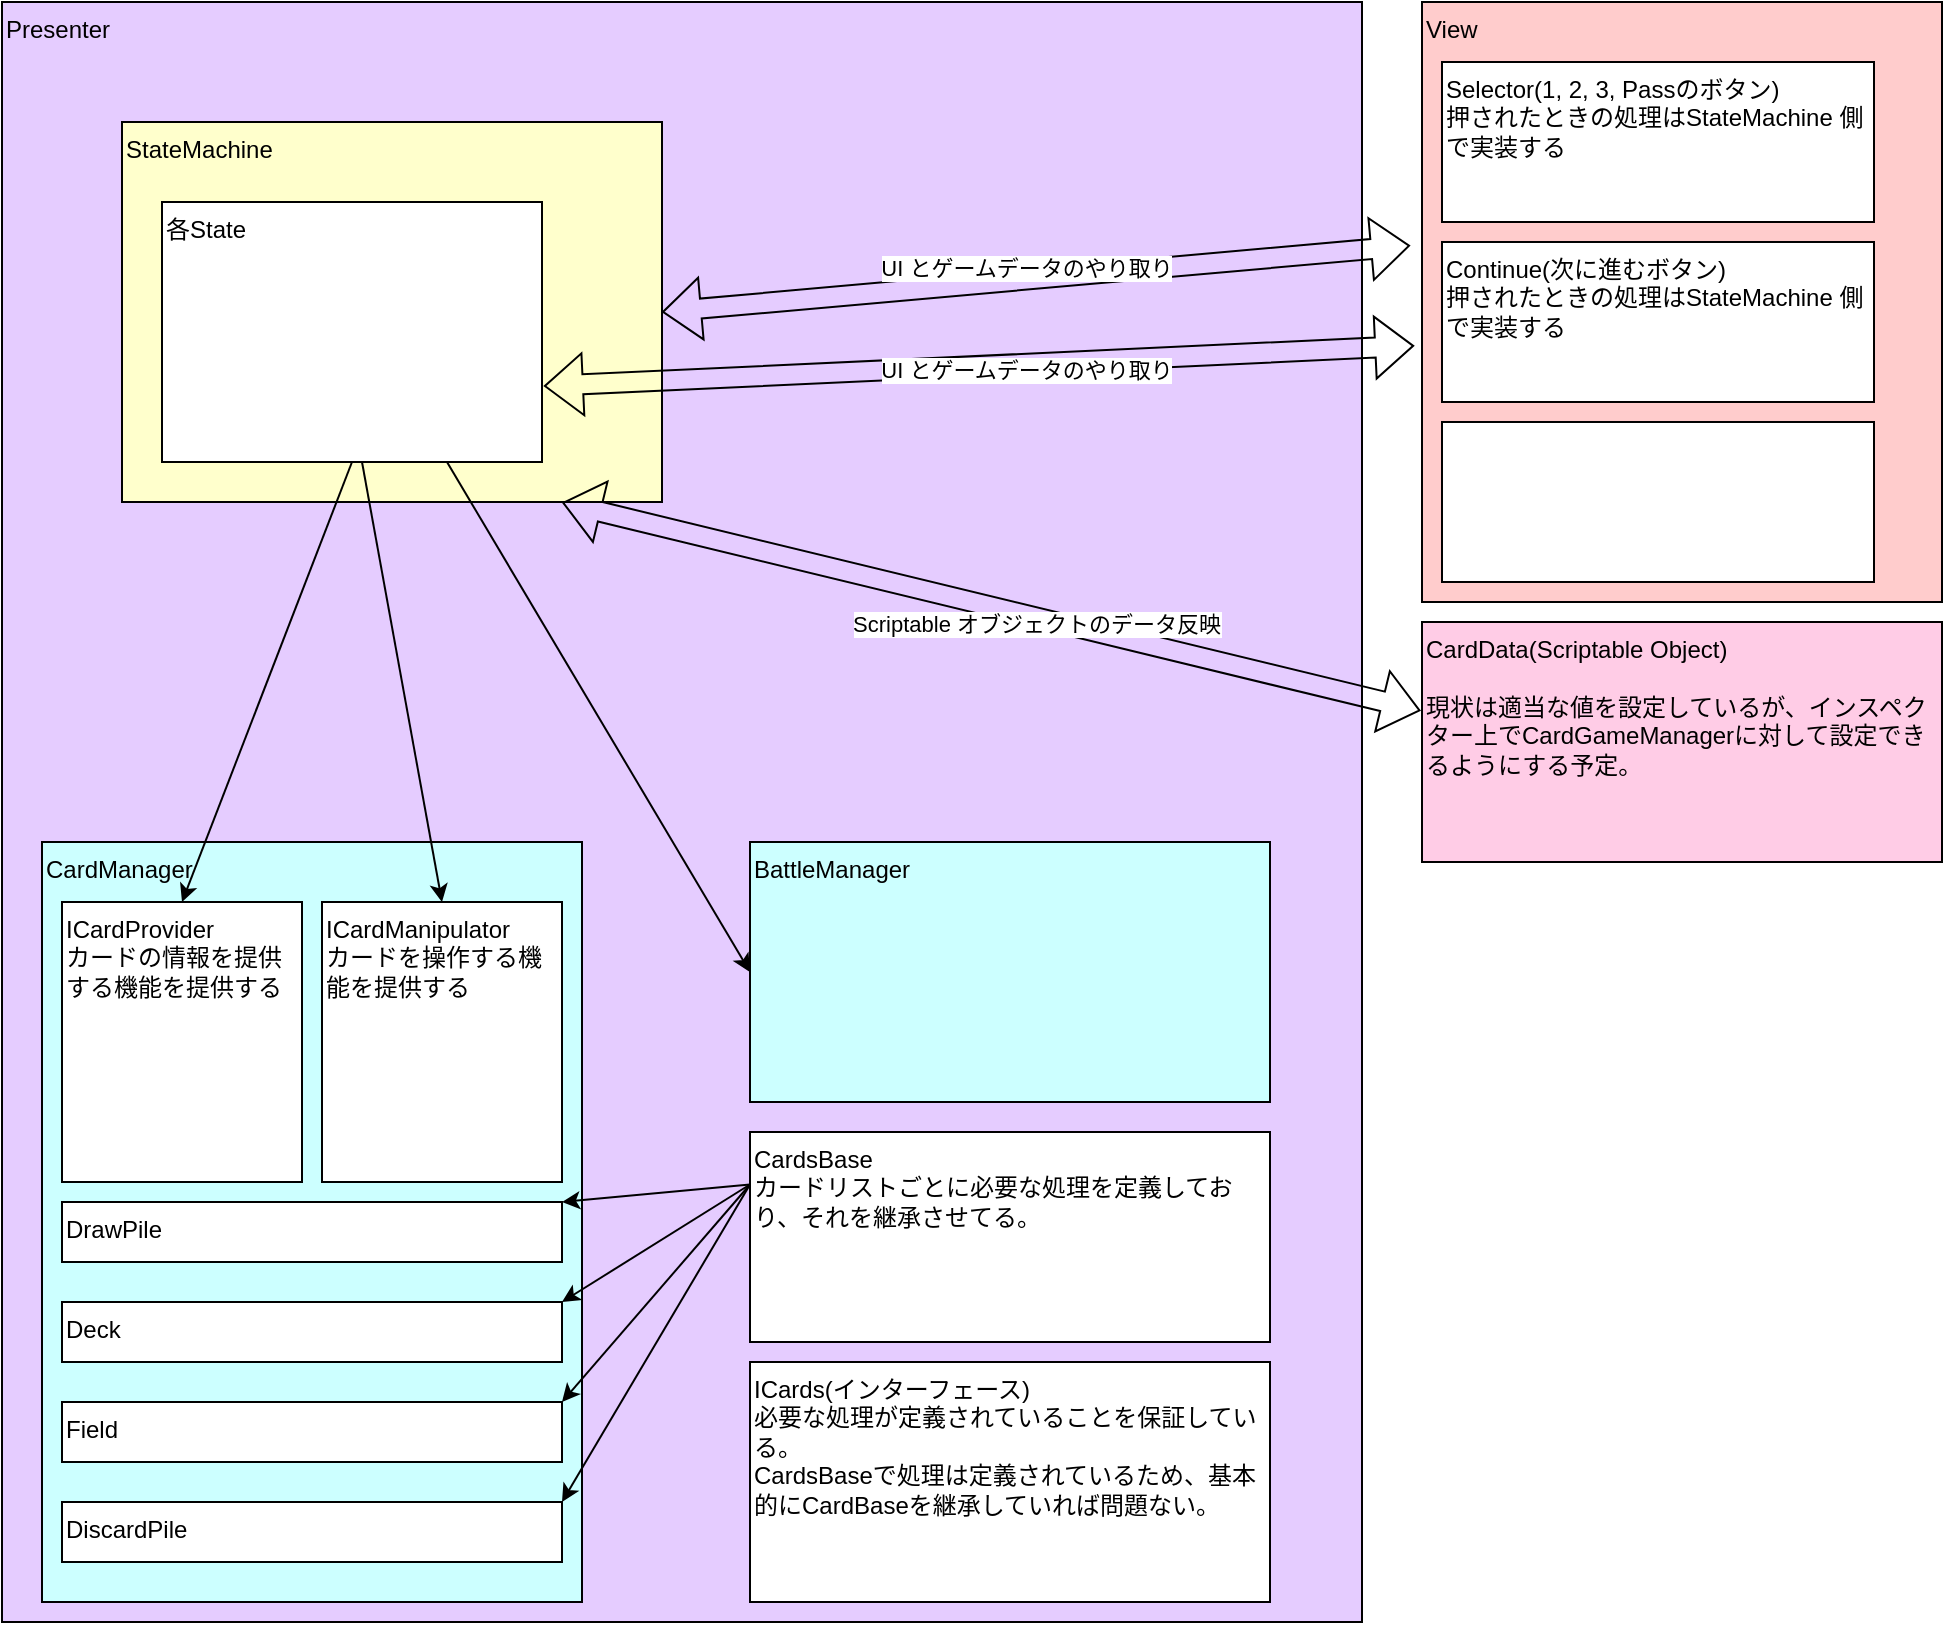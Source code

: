 <mxfile version="27.0.3">
  <diagram name="ページ1" id="ZPgmJF8vVga--MkWZdOu">
    <mxGraphModel dx="1959" dy="884" grid="1" gridSize="10" guides="1" tooltips="1" connect="1" arrows="1" fold="1" page="1" pageScale="1" pageWidth="827" pageHeight="1169" math="0" shadow="0">
      <root>
        <mxCell id="0" />
        <mxCell id="1" parent="0" />
        <mxCell id="Czp6lD5ZuoxzQtUtrd-K-1" value="Presenter" style="rounded=0;whiteSpace=wrap;html=1;align=left;verticalAlign=top;fillColor=#E5CCFF;" parent="1" vertex="1">
          <mxGeometry x="40" y="170" width="680" height="810" as="geometry" />
        </mxCell>
        <mxCell id="Czp6lD5ZuoxzQtUtrd-K-18" value="&lt;div&gt;CardData(Scriptable Object)&lt;/div&gt;&lt;div&gt;&lt;br&gt;&lt;/div&gt;現状は適当な値を設定しているが、インスペクター上でCardGameManagerに対して設定できるようにする予定。" style="rounded=0;whiteSpace=wrap;html=1;align=left;verticalAlign=top;fillColor=#FFCCE6;" parent="1" vertex="1">
          <mxGeometry x="750" y="480" width="260" height="120" as="geometry" />
        </mxCell>
        <mxCell id="Czp6lD5ZuoxzQtUtrd-K-21" value="&lt;div&gt;CardsBase&lt;/div&gt;&lt;div&gt;カードリストごとに必要な処理を定義しており、それを継承させてる。&lt;/div&gt;" style="rounded=0;whiteSpace=wrap;html=1;align=left;verticalAlign=top;" parent="1" vertex="1">
          <mxGeometry x="414" y="735" width="260" height="105" as="geometry" />
        </mxCell>
        <mxCell id="Czp6lD5ZuoxzQtUtrd-K-23" value="ICards(インターフェース)&lt;br&gt;&lt;div&gt;必要な処理が定義されていることを保証している。&lt;/div&gt;&lt;div&gt;&lt;div&gt;CardsBaseで処理は定義されているため、基本的にCardBaseを継承していれば問題ない。&lt;/div&gt;&lt;/div&gt;" style="rounded=0;whiteSpace=wrap;html=1;align=left;verticalAlign=top;" parent="1" vertex="1">
          <mxGeometry x="414" y="850" width="260" height="120" as="geometry" />
        </mxCell>
        <mxCell id="Czp6lD5ZuoxzQtUtrd-K-37" value="BattleManager" style="rounded=0;whiteSpace=wrap;html=1;align=left;verticalAlign=top;fillColor=#CCFFFF;" parent="1" vertex="1">
          <mxGeometry x="414" y="590" width="260" height="130" as="geometry" />
        </mxCell>
        <mxCell id="Czp6lD5ZuoxzQtUtrd-K-40" value="" style="group;fillColor=#CCFFFF;" parent="1" vertex="1" connectable="0">
          <mxGeometry x="60" y="590" width="270" height="380" as="geometry" />
        </mxCell>
        <mxCell id="Czp6lD5ZuoxzQtUtrd-K-5" value="CardManager" style="rounded=0;whiteSpace=wrap;html=1;align=left;verticalAlign=top;fillColor=#CCFFFF;" parent="Czp6lD5ZuoxzQtUtrd-K-40" vertex="1">
          <mxGeometry width="270" height="380" as="geometry" />
        </mxCell>
        <mxCell id="Czp6lD5ZuoxzQtUtrd-K-8" value="&lt;div&gt;ICardProvider&lt;/div&gt;&lt;div&gt;カードの情報を提供する機能を提供する&lt;/div&gt;" style="rounded=0;whiteSpace=wrap;html=1;align=left;verticalAlign=top;" parent="Czp6lD5ZuoxzQtUtrd-K-40" vertex="1">
          <mxGeometry x="10" y="30" width="120" height="140" as="geometry" />
        </mxCell>
        <mxCell id="Czp6lD5ZuoxzQtUtrd-K-9" value="&lt;div&gt;ICardManipulator&lt;/div&gt;&lt;div&gt;カードを操作する機能を提供する&lt;/div&gt;" style="rounded=0;whiteSpace=wrap;html=1;align=left;verticalAlign=top;" parent="Czp6lD5ZuoxzQtUtrd-K-40" vertex="1">
          <mxGeometry x="140" y="30" width="120" height="140" as="geometry" />
        </mxCell>
        <mxCell id="Czp6lD5ZuoxzQtUtrd-K-14" value="Deck" style="rounded=0;whiteSpace=wrap;html=1;align=left;verticalAlign=top;" parent="Czp6lD5ZuoxzQtUtrd-K-40" vertex="1">
          <mxGeometry x="10" y="230" width="250" height="30" as="geometry" />
        </mxCell>
        <mxCell id="Czp6lD5ZuoxzQtUtrd-K-15" value="DiscardPile" style="rounded=0;whiteSpace=wrap;html=1;align=left;verticalAlign=top;" parent="Czp6lD5ZuoxzQtUtrd-K-40" vertex="1">
          <mxGeometry x="10" y="330" width="250" height="30" as="geometry" />
        </mxCell>
        <mxCell id="Czp6lD5ZuoxzQtUtrd-K-16" value="DrawPile" style="rounded=0;whiteSpace=wrap;html=1;align=left;verticalAlign=top;" parent="Czp6lD5ZuoxzQtUtrd-K-40" vertex="1">
          <mxGeometry x="10" y="180" width="250" height="30" as="geometry" />
        </mxCell>
        <mxCell id="Czp6lD5ZuoxzQtUtrd-K-17" value="Field" style="rounded=0;whiteSpace=wrap;html=1;align=left;verticalAlign=top;" parent="Czp6lD5ZuoxzQtUtrd-K-40" vertex="1">
          <mxGeometry x="10" y="280" width="250" height="30" as="geometry" />
        </mxCell>
        <mxCell id="Czp6lD5ZuoxzQtUtrd-K-41" value="" style="group;fillColor=#CCFFCC;" parent="1" vertex="1" connectable="0">
          <mxGeometry x="100" y="230" width="270" height="190" as="geometry" />
        </mxCell>
        <mxCell id="Czp6lD5ZuoxzQtUtrd-K-4" value="StateMachine" style="rounded=0;whiteSpace=wrap;html=1;align=left;verticalAlign=top;fillColor=#FFFFCC;" parent="Czp6lD5ZuoxzQtUtrd-K-41" vertex="1">
          <mxGeometry width="270" height="190" as="geometry" />
        </mxCell>
        <mxCell id="Czp6lD5ZuoxzQtUtrd-K-6" value="各State" style="rounded=0;whiteSpace=wrap;html=1;align=left;verticalAlign=top;" parent="Czp6lD5ZuoxzQtUtrd-K-41" vertex="1">
          <mxGeometry x="20" y="40" width="190" height="130" as="geometry" />
        </mxCell>
        <mxCell id="Czp6lD5ZuoxzQtUtrd-K-10" value="" style="endArrow=classic;html=1;rounded=0;exitX=0.5;exitY=1;exitDx=0;exitDy=0;entryX=0.5;entryY=0;entryDx=0;entryDy=0;" parent="1" source="Czp6lD5ZuoxzQtUtrd-K-6" target="Czp6lD5ZuoxzQtUtrd-K-8" edge="1">
          <mxGeometry width="50" height="50" relative="1" as="geometry">
            <mxPoint x="470" y="420" as="sourcePoint" />
            <mxPoint x="520" y="370" as="targetPoint" />
          </mxGeometry>
        </mxCell>
        <mxCell id="Czp6lD5ZuoxzQtUtrd-K-11" value="" style="endArrow=classic;html=1;rounded=0;entryX=0.5;entryY=0;entryDx=0;entryDy=0;" parent="1" target="Czp6lD5ZuoxzQtUtrd-K-9" edge="1">
          <mxGeometry width="50" height="50" relative="1" as="geometry">
            <mxPoint x="220" y="400" as="sourcePoint" />
            <mxPoint x="170" y="250" as="targetPoint" />
          </mxGeometry>
        </mxCell>
        <mxCell id="Czp6lD5ZuoxzQtUtrd-K-24" value="" style="endArrow=classic;html=1;rounded=0;exitX=0;exitY=0.25;exitDx=0;exitDy=0;entryX=1;entryY=0;entryDx=0;entryDy=0;" parent="1" source="Czp6lD5ZuoxzQtUtrd-K-21" target="Czp6lD5ZuoxzQtUtrd-K-15" edge="1">
          <mxGeometry width="50" height="50" relative="1" as="geometry">
            <mxPoint x="440" y="485" as="sourcePoint" />
            <mxPoint x="339" y="500" as="targetPoint" />
          </mxGeometry>
        </mxCell>
        <mxCell id="Czp6lD5ZuoxzQtUtrd-K-25" value="" style="endArrow=classic;html=1;rounded=0;exitX=0;exitY=0.25;exitDx=0;exitDy=0;entryX=1;entryY=0;entryDx=0;entryDy=0;" parent="1" source="Czp6lD5ZuoxzQtUtrd-K-21" target="Czp6lD5ZuoxzQtUtrd-K-17" edge="1">
          <mxGeometry width="50" height="50" relative="1" as="geometry">
            <mxPoint x="450" y="495" as="sourcePoint" />
            <mxPoint x="349" y="510" as="targetPoint" />
          </mxGeometry>
        </mxCell>
        <mxCell id="Czp6lD5ZuoxzQtUtrd-K-26" value="" style="endArrow=classic;html=1;rounded=0;entryX=1;entryY=0;entryDx=0;entryDy=0;exitX=0;exitY=0.25;exitDx=0;exitDy=0;" parent="1" source="Czp6lD5ZuoxzQtUtrd-K-21" target="Czp6lD5ZuoxzQtUtrd-K-14" edge="1">
          <mxGeometry width="50" height="50" relative="1" as="geometry">
            <mxPoint x="430" y="560" as="sourcePoint" />
            <mxPoint x="359" y="520" as="targetPoint" />
          </mxGeometry>
        </mxCell>
        <mxCell id="Czp6lD5ZuoxzQtUtrd-K-27" value="" style="endArrow=classic;html=1;rounded=0;exitX=0;exitY=0.25;exitDx=0;exitDy=0;entryX=1;entryY=0;entryDx=0;entryDy=0;" parent="1" source="Czp6lD5ZuoxzQtUtrd-K-21" target="Czp6lD5ZuoxzQtUtrd-K-16" edge="1">
          <mxGeometry width="50" height="50" relative="1" as="geometry">
            <mxPoint x="470" y="515" as="sourcePoint" />
            <mxPoint x="369" y="530" as="targetPoint" />
          </mxGeometry>
        </mxCell>
        <mxCell id="Czp6lD5ZuoxzQtUtrd-K-49" value="" style="group;fillColor=#FFCCCC;" parent="1" vertex="1" connectable="0">
          <mxGeometry x="750" y="170" width="260" height="300" as="geometry" />
        </mxCell>
        <mxCell id="Czp6lD5ZuoxzQtUtrd-K-39" value="View" style="rounded=0;whiteSpace=wrap;html=1;align=left;verticalAlign=top;fillColor=#FFCCCC;" parent="Czp6lD5ZuoxzQtUtrd-K-49" vertex="1">
          <mxGeometry width="260" height="300" as="geometry" />
        </mxCell>
        <mxCell id="Czp6lD5ZuoxzQtUtrd-K-43" value="&lt;div&gt;Selector(1, 2, 3, Passのボタン)&lt;/div&gt;&lt;div&gt;押されたときの処理はStateMachine 側で実装する&lt;/div&gt;" style="rounded=0;whiteSpace=wrap;html=1;align=left;verticalAlign=top;" parent="Czp6lD5ZuoxzQtUtrd-K-49" vertex="1">
          <mxGeometry x="10" y="30" width="216" height="80" as="geometry" />
        </mxCell>
        <mxCell id="Czp6lD5ZuoxzQtUtrd-K-44" value="&lt;div&gt;Continue(次に進むボタン)&lt;/div&gt;&lt;div&gt;押されたときの処理はStateMachine 側で実装する&lt;/div&gt;" style="rounded=0;whiteSpace=wrap;html=1;align=left;verticalAlign=top;" parent="Czp6lD5ZuoxzQtUtrd-K-49" vertex="1">
          <mxGeometry x="10" y="119.997" width="216" height="80" as="geometry" />
        </mxCell>
        <mxCell id="yIlV1XVanhR4geVr9BRl-8" value="" style="rounded=0;whiteSpace=wrap;html=1;align=left;verticalAlign=top;" vertex="1" parent="Czp6lD5ZuoxzQtUtrd-K-49">
          <mxGeometry x="10" y="209.997" width="216" height="80" as="geometry" />
        </mxCell>
        <mxCell id="yIlV1XVanhR4geVr9BRl-2" value="" style="shape=flexArrow;endArrow=classic;startArrow=classic;html=1;rounded=0;exitX=1;exitY=0.5;exitDx=0;exitDy=0;entryX=-0.023;entryY=0.406;entryDx=0;entryDy=0;entryPerimeter=0;" edge="1" parent="1" source="Czp6lD5ZuoxzQtUtrd-K-4" target="Czp6lD5ZuoxzQtUtrd-K-39">
          <mxGeometry width="100" height="100" relative="1" as="geometry">
            <mxPoint x="780" y="560" as="sourcePoint" />
            <mxPoint x="880" y="460" as="targetPoint" />
          </mxGeometry>
        </mxCell>
        <mxCell id="yIlV1XVanhR4geVr9BRl-7" value="UI とゲームデータのやり取り" style="edgeLabel;html=1;align=center;verticalAlign=middle;resizable=0;points=[];" vertex="1" connectable="0" parent="yIlV1XVanhR4geVr9BRl-2">
          <mxGeometry x="-0.028" y="6" relative="1" as="geometry">
            <mxPoint as="offset" />
          </mxGeometry>
        </mxCell>
        <mxCell id="yIlV1XVanhR4geVr9BRl-5" value="" style="shape=flexArrow;endArrow=classic;startArrow=classic;html=1;rounded=0;exitX=1.005;exitY=0.708;exitDx=0;exitDy=0;exitPerimeter=0;entryX=-0.015;entryY=0.573;entryDx=0;entryDy=0;entryPerimeter=0;" edge="1" parent="1" source="Czp6lD5ZuoxzQtUtrd-K-6" target="Czp6lD5ZuoxzQtUtrd-K-39">
          <mxGeometry width="100" height="100" relative="1" as="geometry">
            <mxPoint x="370" y="360" as="sourcePoint" />
            <mxPoint x="694" y="448" as="targetPoint" />
          </mxGeometry>
        </mxCell>
        <mxCell id="yIlV1XVanhR4geVr9BRl-6" value="UI とゲームデータのやり取り" style="edgeLabel;html=1;align=center;verticalAlign=middle;resizable=0;points=[];" vertex="1" connectable="0" parent="yIlV1XVanhR4geVr9BRl-5">
          <mxGeometry x="0.105" y="-3" relative="1" as="geometry">
            <mxPoint as="offset" />
          </mxGeometry>
        </mxCell>
        <mxCell id="yIlV1XVanhR4geVr9BRl-9" value="" style="shape=flexArrow;endArrow=classic;startArrow=classic;html=1;rounded=0;exitX=0.412;exitY=0.309;exitDx=0;exitDy=0;exitPerimeter=0;entryX=-0.003;entryY=0.369;entryDx=0;entryDy=0;entryPerimeter=0;" edge="1" parent="1" source="Czp6lD5ZuoxzQtUtrd-K-1" target="Czp6lD5ZuoxzQtUtrd-K-18">
          <mxGeometry width="100" height="100" relative="1" as="geometry">
            <mxPoint x="315" y="537" as="sourcePoint" />
            <mxPoint x="770" y="632" as="targetPoint" />
          </mxGeometry>
        </mxCell>
        <mxCell id="yIlV1XVanhR4geVr9BRl-10" value="Scriptable オブジェクトのデータ反映" style="edgeLabel;html=1;align=center;verticalAlign=middle;resizable=0;points=[];" vertex="1" connectable="0" parent="yIlV1XVanhR4geVr9BRl-9">
          <mxGeometry x="0.105" y="-3" relative="1" as="geometry">
            <mxPoint as="offset" />
          </mxGeometry>
        </mxCell>
        <mxCell id="Czp6lD5ZuoxzQtUtrd-K-38" value="" style="endArrow=classic;html=1;rounded=0;exitX=0.75;exitY=1;exitDx=0;exitDy=0;entryX=0;entryY=0.5;entryDx=0;entryDy=0;" parent="1" source="Czp6lD5ZuoxzQtUtrd-K-6" target="Czp6lD5ZuoxzQtUtrd-K-37" edge="1">
          <mxGeometry width="50" height="50" relative="1" as="geometry">
            <mxPoint x="440" y="510" as="sourcePoint" />
            <mxPoint x="340" y="325" as="targetPoint" />
          </mxGeometry>
        </mxCell>
      </root>
    </mxGraphModel>
  </diagram>
</mxfile>
